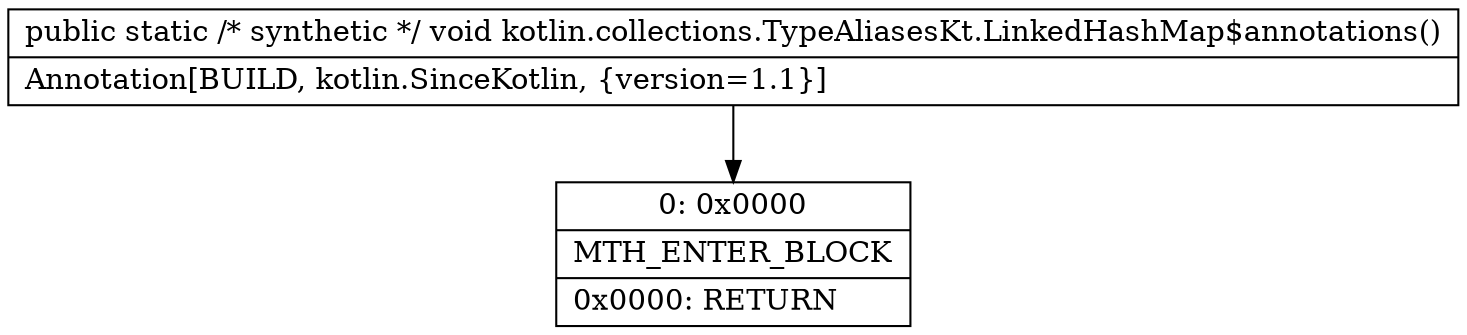 digraph "CFG forkotlin.collections.TypeAliasesKt.LinkedHashMap$annotations()V" {
Node_0 [shape=record,label="{0\:\ 0x0000|MTH_ENTER_BLOCK\l|0x0000: RETURN   \l}"];
MethodNode[shape=record,label="{public static \/* synthetic *\/ void kotlin.collections.TypeAliasesKt.LinkedHashMap$annotations()  | Annotation[BUILD, kotlin.SinceKotlin, \{version=1.1\}]\l}"];
MethodNode -> Node_0;
}

